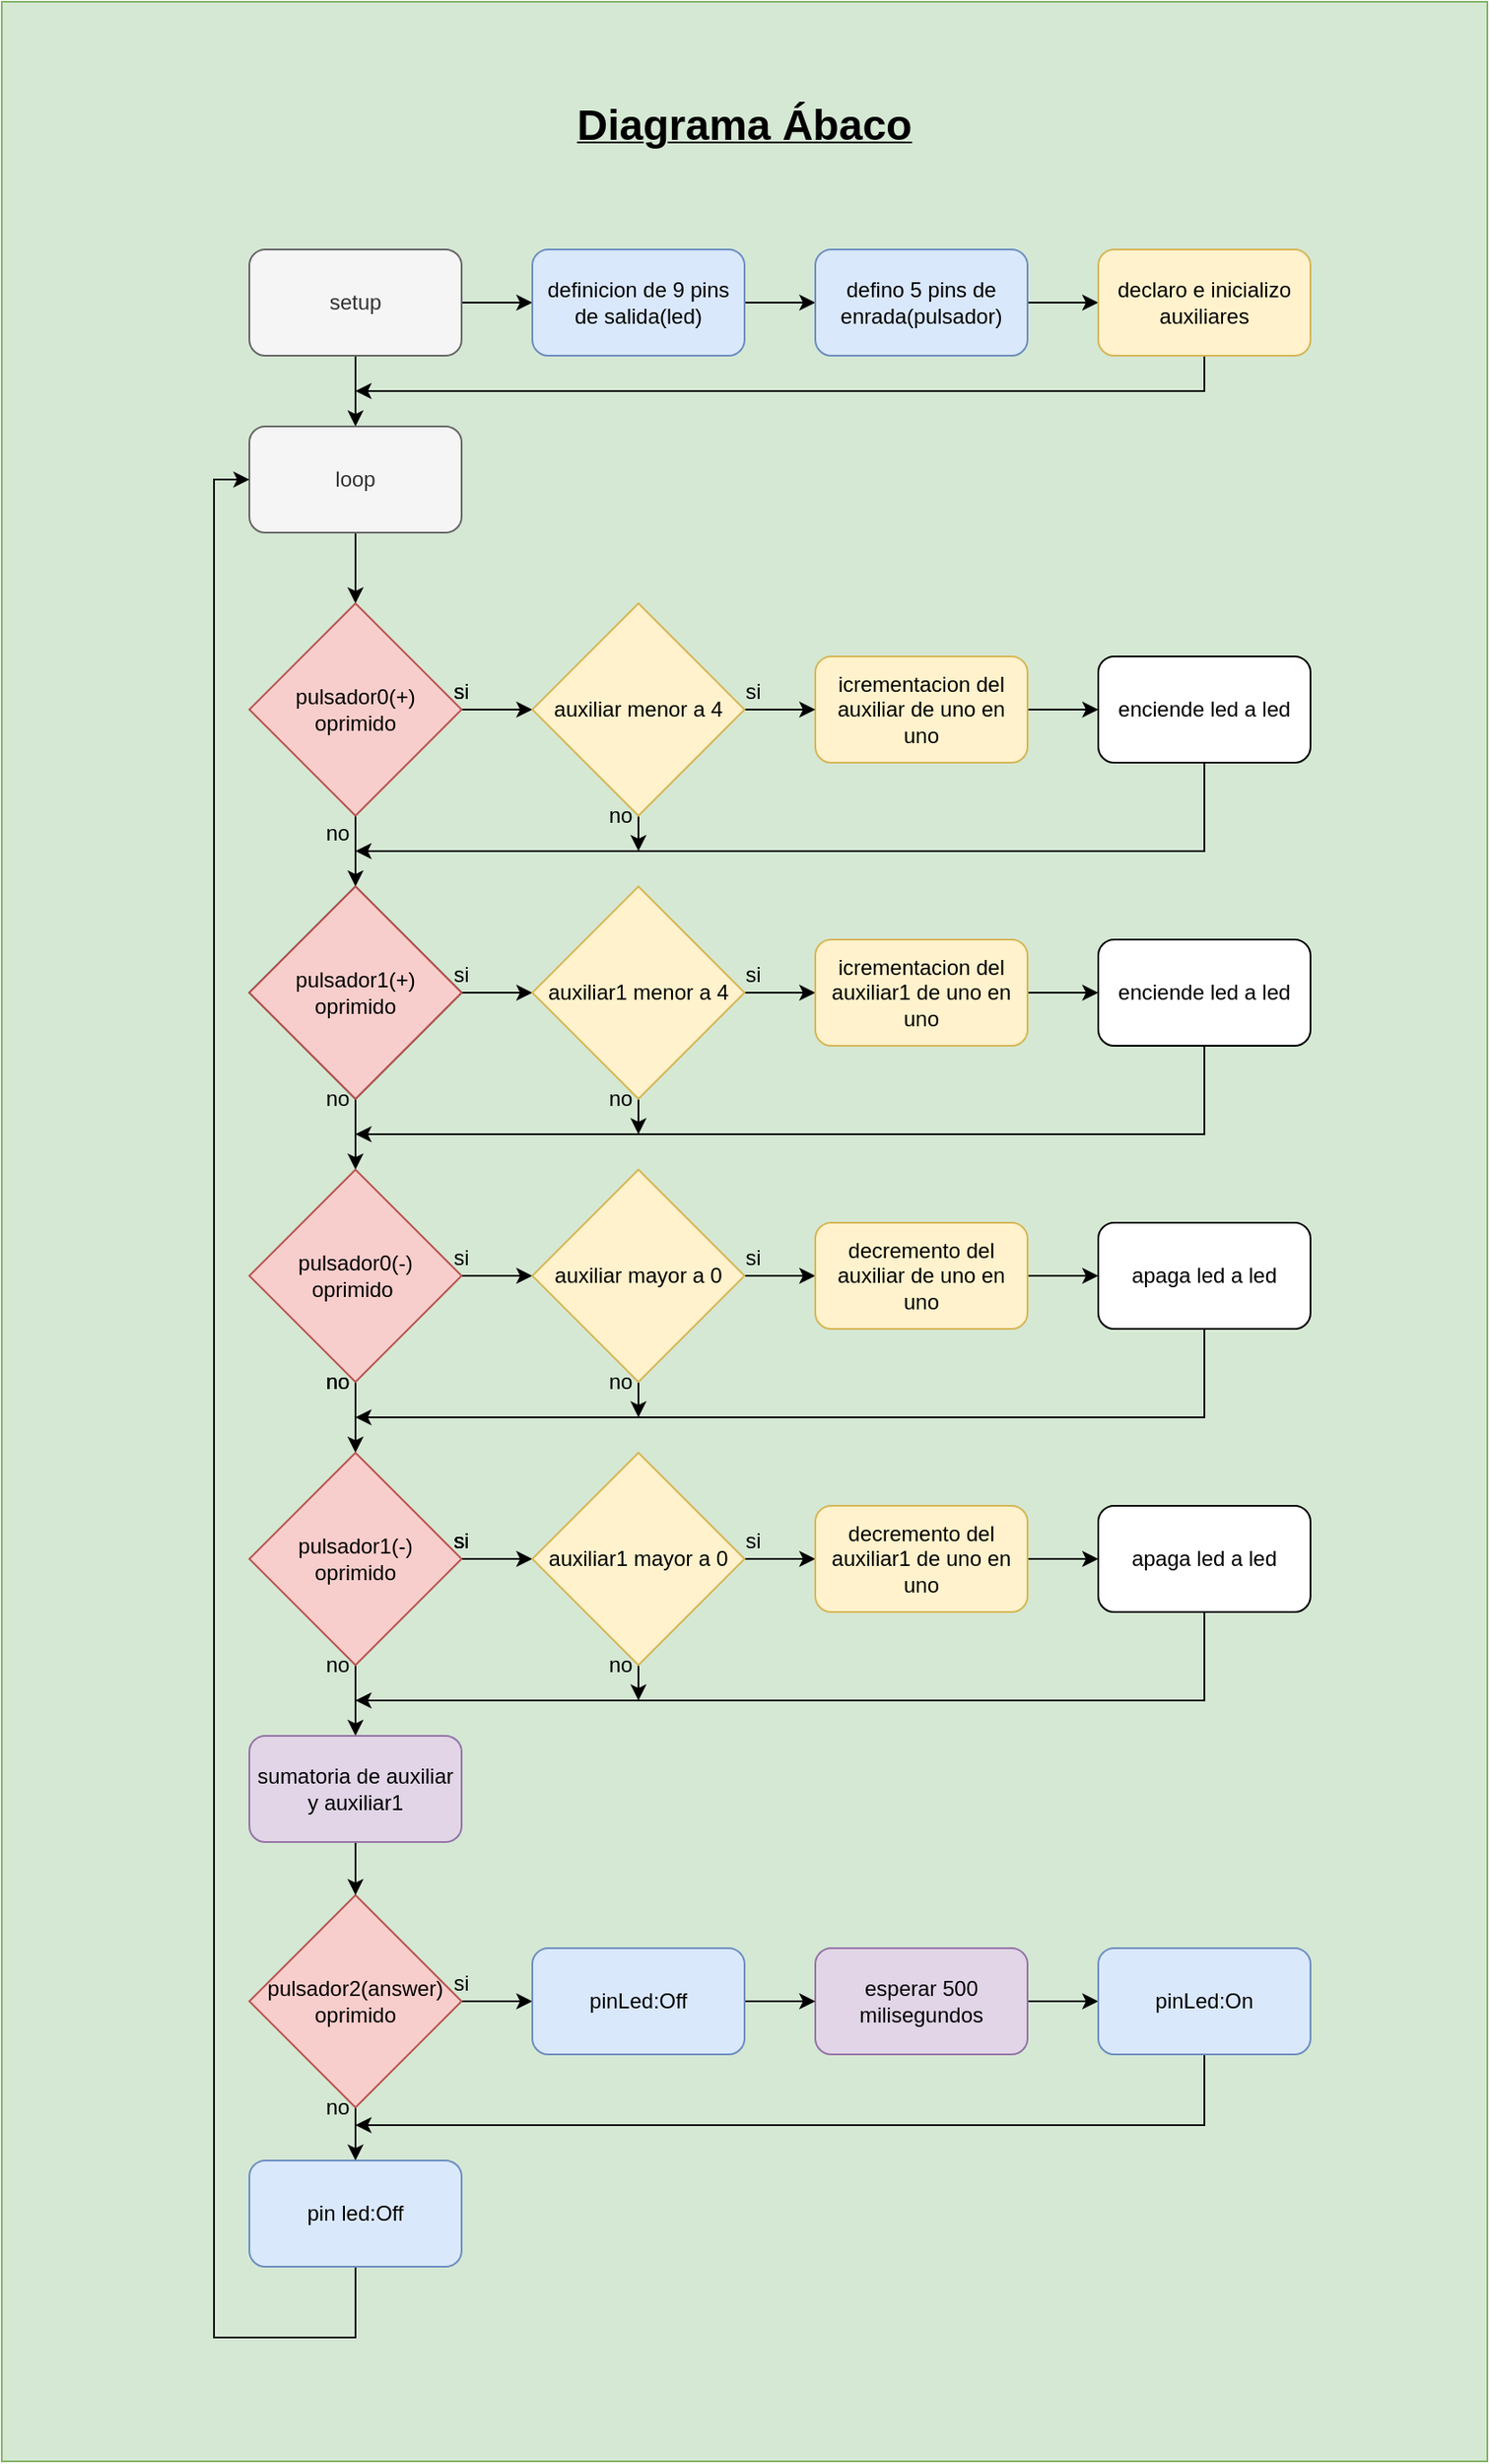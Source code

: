 <mxfile version="13.7.7" type="device"><diagram id="ceV7yZSolqBVKdTICgog" name="Page-1"><mxGraphModel dx="1038" dy="1675" grid="1" gridSize="10" guides="1" tooltips="1" connect="1" arrows="1" fold="1" page="1" pageScale="1" pageWidth="850" pageHeight="1100" math="0" shadow="0"><root><mxCell id="0"/><mxCell id="1" parent="0"/><mxCell id="uMbABZav5rXUACEiNZYS-122" value="" style="rounded=0;whiteSpace=wrap;html=1;fillColor=#d5e8d4;strokeColor=#82b366;" vertex="1" parent="1"><mxGeometry x="20" y="-100" width="840" height="1390" as="geometry"/></mxCell><mxCell id="uMbABZav5rXUACEiNZYS-123" value="" style="edgeStyle=orthogonalEdgeStyle;rounded=0;orthogonalLoop=1;jettySize=auto;html=1;" edge="1" parent="1" source="uMbABZav5rXUACEiNZYS-125" target="uMbABZav5rXUACEiNZYS-129"><mxGeometry relative="1" as="geometry"/></mxCell><mxCell id="uMbABZav5rXUACEiNZYS-124" value="" style="edgeStyle=orthogonalEdgeStyle;rounded=0;orthogonalLoop=1;jettySize=auto;html=1;" edge="1" parent="1" source="uMbABZav5rXUACEiNZYS-125" target="uMbABZav5rXUACEiNZYS-127"><mxGeometry relative="1" as="geometry"/></mxCell><mxCell id="uMbABZav5rXUACEiNZYS-125" value="setup" style="rounded=1;whiteSpace=wrap;html=1;fillColor=#f5f5f5;strokeColor=#666666;fontColor=#333333;" vertex="1" parent="1"><mxGeometry x="160" y="40" width="120" height="60" as="geometry"/></mxCell><mxCell id="uMbABZav5rXUACEiNZYS-126" value="" style="edgeStyle=orthogonalEdgeStyle;rounded=0;orthogonalLoop=1;jettySize=auto;html=1;" edge="1" parent="1" source="uMbABZav5rXUACEiNZYS-127" target="uMbABZav5rXUACEiNZYS-134"><mxGeometry relative="1" as="geometry"/></mxCell><mxCell id="uMbABZav5rXUACEiNZYS-127" value="loop" style="rounded=1;whiteSpace=wrap;html=1;fillColor=#f5f5f5;strokeColor=#666666;fontColor=#333333;" vertex="1" parent="1"><mxGeometry x="160" y="140" width="120" height="60" as="geometry"/></mxCell><mxCell id="uMbABZav5rXUACEiNZYS-128" value="" style="edgeStyle=orthogonalEdgeStyle;rounded=0;orthogonalLoop=1;jettySize=auto;html=1;" edge="1" parent="1" source="uMbABZav5rXUACEiNZYS-129" target="uMbABZav5rXUACEiNZYS-131"><mxGeometry relative="1" as="geometry"/></mxCell><mxCell id="uMbABZav5rXUACEiNZYS-129" value="definicion de 9 pins de salida(led)" style="rounded=1;whiteSpace=wrap;html=1;fillColor=#dae8fc;strokeColor=#6c8ebf;" vertex="1" parent="1"><mxGeometry x="320" y="40" width="120" height="60" as="geometry"/></mxCell><mxCell id="uMbABZav5rXUACEiNZYS-130" value="" style="edgeStyle=orthogonalEdgeStyle;rounded=0;orthogonalLoop=1;jettySize=auto;html=1;" edge="1" parent="1" source="uMbABZav5rXUACEiNZYS-131" target="uMbABZav5rXUACEiNZYS-203"><mxGeometry relative="1" as="geometry"/></mxCell><mxCell id="uMbABZav5rXUACEiNZYS-131" value="defino 5 pins de enrada(pulsador)" style="rounded=1;whiteSpace=wrap;html=1;fillColor=#dae8fc;strokeColor=#6c8ebf;" vertex="1" parent="1"><mxGeometry x="480" y="40" width="120" height="60" as="geometry"/></mxCell><mxCell id="uMbABZav5rXUACEiNZYS-132" value="" style="edgeStyle=orthogonalEdgeStyle;rounded=0;orthogonalLoop=1;jettySize=auto;html=1;" edge="1" parent="1" source="uMbABZav5rXUACEiNZYS-134" target="uMbABZav5rXUACEiNZYS-149"><mxGeometry relative="1" as="geometry"/></mxCell><mxCell id="uMbABZav5rXUACEiNZYS-133" value="" style="edgeStyle=orthogonalEdgeStyle;rounded=0;orthogonalLoop=1;jettySize=auto;html=1;" edge="1" parent="1" source="uMbABZav5rXUACEiNZYS-134" target="uMbABZav5rXUACEiNZYS-136"><mxGeometry relative="1" as="geometry"/></mxCell><mxCell id="uMbABZav5rXUACEiNZYS-134" value="&lt;div&gt;pulsador0(+) &lt;br&gt;&lt;/div&gt;&lt;div&gt;oprimido &lt;/div&gt;" style="rhombus;whiteSpace=wrap;html=1;fillColor=#f8cecc;strokeColor=#b85450;" vertex="1" parent="1"><mxGeometry x="160" y="240" width="120" height="120" as="geometry"/></mxCell><mxCell id="uMbABZav5rXUACEiNZYS-135" value="" style="edgeStyle=orthogonalEdgeStyle;rounded=0;orthogonalLoop=1;jettySize=auto;html=1;" edge="1" parent="1" source="uMbABZav5rXUACEiNZYS-136" target="uMbABZav5rXUACEiNZYS-139"><mxGeometry relative="1" as="geometry"/></mxCell><mxCell id="uMbABZav5rXUACEiNZYS-136" value="&lt;div&gt;pulsador1(+)&lt;/div&gt;&lt;div&gt;oprimido &lt;/div&gt;" style="rhombus;whiteSpace=wrap;html=1;" vertex="1" parent="1"><mxGeometry x="160" y="400" width="120" height="120" as="geometry"/></mxCell><mxCell id="uMbABZav5rXUACEiNZYS-137" value="" style="edgeStyle=orthogonalEdgeStyle;rounded=0;orthogonalLoop=1;jettySize=auto;html=1;" edge="1" parent="1" source="uMbABZav5rXUACEiNZYS-139" target="uMbABZav5rXUACEiNZYS-142"><mxGeometry relative="1" as="geometry"/></mxCell><mxCell id="uMbABZav5rXUACEiNZYS-138" value="" style="edgeStyle=orthogonalEdgeStyle;rounded=0;orthogonalLoop=1;jettySize=auto;html=1;" edge="1" parent="1" source="uMbABZav5rXUACEiNZYS-139" target="uMbABZav5rXUACEiNZYS-168"><mxGeometry relative="1" as="geometry"/></mxCell><mxCell id="uMbABZav5rXUACEiNZYS-139" value="&lt;div&gt;pulsador0(-)&lt;/div&gt;&lt;div&gt;oprimido&amp;nbsp; &lt;/div&gt;" style="rhombus;whiteSpace=wrap;html=1;fillColor=#f8cecc;strokeColor=#b85450;" vertex="1" parent="1"><mxGeometry x="160" y="560" width="120" height="120" as="geometry"/></mxCell><mxCell id="uMbABZav5rXUACEiNZYS-140" value="" style="edgeStyle=orthogonalEdgeStyle;rounded=0;orthogonalLoop=1;jettySize=auto;html=1;" edge="1" parent="1" source="uMbABZav5rXUACEiNZYS-142" target="uMbABZav5rXUACEiNZYS-175"><mxGeometry relative="1" as="geometry"/></mxCell><mxCell id="uMbABZav5rXUACEiNZYS-141" value="" style="edgeStyle=orthogonalEdgeStyle;rounded=0;orthogonalLoop=1;jettySize=auto;html=1;" edge="1" parent="1" source="uMbABZav5rXUACEiNZYS-142" target="uMbABZav5rXUACEiNZYS-205"><mxGeometry relative="1" as="geometry"/></mxCell><mxCell id="uMbABZav5rXUACEiNZYS-142" value="&lt;div&gt;pulsador1(-)&lt;/div&gt;&lt;div&gt;oprimido&lt;br&gt; &lt;/div&gt;" style="rhombus;whiteSpace=wrap;html=1;fillColor=#f8cecc;strokeColor=#b85450;" vertex="1" parent="1"><mxGeometry x="160" y="720" width="120" height="120" as="geometry"/></mxCell><mxCell id="uMbABZav5rXUACEiNZYS-143" value="" style="edgeStyle=orthogonalEdgeStyle;rounded=0;orthogonalLoop=1;jettySize=auto;html=1;" edge="1" parent="1" source="uMbABZav5rXUACEiNZYS-144" target="uMbABZav5rXUACEiNZYS-146"><mxGeometry relative="1" as="geometry"/></mxCell><mxCell id="uMbABZav5rXUACEiNZYS-144" value="icrementacion del auxiliar de uno en uno" style="rounded=1;whiteSpace=wrap;html=1;fillColor=#fff2cc;strokeColor=#d6b656;" vertex="1" parent="1"><mxGeometry x="480" y="270" width="120" height="60" as="geometry"/></mxCell><mxCell id="uMbABZav5rXUACEiNZYS-145" style="edgeStyle=orthogonalEdgeStyle;rounded=0;orthogonalLoop=1;jettySize=auto;html=1;" edge="1" parent="1" source="uMbABZav5rXUACEiNZYS-146"><mxGeometry relative="1" as="geometry"><mxPoint x="220" y="380" as="targetPoint"/><Array as="points"><mxPoint x="700" y="380"/></Array></mxGeometry></mxCell><mxCell id="uMbABZav5rXUACEiNZYS-146" value="enciende led a led " style="rounded=1;whiteSpace=wrap;html=1;" vertex="1" parent="1"><mxGeometry x="640" y="270" width="120" height="60" as="geometry"/></mxCell><mxCell id="uMbABZav5rXUACEiNZYS-147" value="" style="edgeStyle=orthogonalEdgeStyle;rounded=0;orthogonalLoop=1;jettySize=auto;html=1;" edge="1" parent="1" source="uMbABZav5rXUACEiNZYS-149" target="uMbABZav5rXUACEiNZYS-144"><mxGeometry relative="1" as="geometry"/></mxCell><mxCell id="uMbABZav5rXUACEiNZYS-148" style="edgeStyle=orthogonalEdgeStyle;rounded=0;orthogonalLoop=1;jettySize=auto;html=1;" edge="1" parent="1" source="uMbABZav5rXUACEiNZYS-149"><mxGeometry relative="1" as="geometry"><mxPoint x="380" y="380" as="targetPoint"/></mxGeometry></mxCell><mxCell id="uMbABZav5rXUACEiNZYS-149" value="auxiliar menor a 4" style="rhombus;whiteSpace=wrap;html=1;fillColor=#fff2cc;strokeColor=#d6b656;" vertex="1" parent="1"><mxGeometry x="320" y="240" width="120" height="120" as="geometry"/></mxCell><mxCell id="uMbABZav5rXUACEiNZYS-150" value="" style="edgeStyle=orthogonalEdgeStyle;rounded=0;orthogonalLoop=1;jettySize=auto;html=1;" edge="1" parent="1" source="uMbABZav5rXUACEiNZYS-151" target="uMbABZav5rXUACEiNZYS-154"><mxGeometry relative="1" as="geometry"/></mxCell><mxCell id="uMbABZav5rXUACEiNZYS-151" value="&lt;div&gt;pulsador1(+)&lt;/div&gt;&lt;div&gt;oprimido &lt;/div&gt;" style="rhombus;whiteSpace=wrap;html=1;fillColor=#f8cecc;strokeColor=#b85450;" vertex="1" parent="1"><mxGeometry x="160" y="400" width="120" height="120" as="geometry"/></mxCell><mxCell id="uMbABZav5rXUACEiNZYS-152" value="" style="edgeStyle=orthogonalEdgeStyle;rounded=0;orthogonalLoop=1;jettySize=auto;html=1;" edge="1" parent="1" source="uMbABZav5rXUACEiNZYS-154" target="uMbABZav5rXUACEiNZYS-156"><mxGeometry relative="1" as="geometry"/></mxCell><mxCell id="uMbABZav5rXUACEiNZYS-153" style="edgeStyle=orthogonalEdgeStyle;rounded=0;orthogonalLoop=1;jettySize=auto;html=1;" edge="1" parent="1" source="uMbABZav5rXUACEiNZYS-154"><mxGeometry relative="1" as="geometry"><mxPoint x="380" y="540" as="targetPoint"/></mxGeometry></mxCell><mxCell id="uMbABZav5rXUACEiNZYS-154" value="auxiliar1 menor a 4" style="rhombus;whiteSpace=wrap;html=1;fillColor=#fff2cc;strokeColor=#d6b656;" vertex="1" parent="1"><mxGeometry x="320" y="400" width="120" height="120" as="geometry"/></mxCell><mxCell id="uMbABZav5rXUACEiNZYS-155" value="" style="edgeStyle=orthogonalEdgeStyle;rounded=0;orthogonalLoop=1;jettySize=auto;html=1;" edge="1" parent="1" source="uMbABZav5rXUACEiNZYS-156" target="uMbABZav5rXUACEiNZYS-158"><mxGeometry relative="1" as="geometry"/></mxCell><mxCell id="uMbABZav5rXUACEiNZYS-156" value="icrementacion del auxiliar1 de uno en uno" style="rounded=1;whiteSpace=wrap;html=1;fillColor=#fff2cc;strokeColor=#d6b656;" vertex="1" parent="1"><mxGeometry x="480" y="430" width="120" height="60" as="geometry"/></mxCell><mxCell id="uMbABZav5rXUACEiNZYS-157" style="edgeStyle=orthogonalEdgeStyle;rounded=0;orthogonalLoop=1;jettySize=auto;html=1;" edge="1" parent="1" source="uMbABZav5rXUACEiNZYS-158"><mxGeometry relative="1" as="geometry"><mxPoint x="220" y="540" as="targetPoint"/><Array as="points"><mxPoint x="700" y="540"/><mxPoint x="230" y="540"/></Array></mxGeometry></mxCell><mxCell id="uMbABZav5rXUACEiNZYS-158" value="enciende led a led" style="rounded=1;whiteSpace=wrap;html=1;" vertex="1" parent="1"><mxGeometry x="640" y="430" width="120" height="60" as="geometry"/></mxCell><mxCell id="uMbABZav5rXUACEiNZYS-159" value="si" style="text;html=1;strokeColor=none;fillColor=none;align=center;verticalAlign=middle;whiteSpace=wrap;rounded=0;" vertex="1" parent="1"><mxGeometry x="260" y="280" width="40" height="20" as="geometry"/></mxCell><mxCell id="uMbABZav5rXUACEiNZYS-160" value="si" style="text;html=1;strokeColor=none;fillColor=none;align=center;verticalAlign=middle;whiteSpace=wrap;rounded=0;" vertex="1" parent="1"><mxGeometry x="425" y="280" width="40" height="20" as="geometry"/></mxCell><mxCell id="uMbABZav5rXUACEiNZYS-161" value="si" style="text;html=1;strokeColor=none;fillColor=none;align=center;verticalAlign=middle;whiteSpace=wrap;rounded=0;" vertex="1" parent="1"><mxGeometry x="260" y="440" width="40" height="20" as="geometry"/></mxCell><mxCell id="uMbABZav5rXUACEiNZYS-162" value="si" style="text;html=1;strokeColor=none;fillColor=none;align=center;verticalAlign=middle;whiteSpace=wrap;rounded=0;" vertex="1" parent="1"><mxGeometry x="425" y="440" width="40" height="20" as="geometry"/></mxCell><mxCell id="uMbABZav5rXUACEiNZYS-163" value="si" style="text;html=1;strokeColor=none;fillColor=none;align=center;verticalAlign=middle;whiteSpace=wrap;rounded=0;" vertex="1" parent="1"><mxGeometry x="260" y="280" width="40" height="20" as="geometry"/></mxCell><mxCell id="uMbABZav5rXUACEiNZYS-164" value="no" style="text;html=1;strokeColor=none;fillColor=none;align=center;verticalAlign=middle;whiteSpace=wrap;rounded=0;" vertex="1" parent="1"><mxGeometry x="350" y="350" width="40" height="20" as="geometry"/></mxCell><mxCell id="uMbABZav5rXUACEiNZYS-165" value="no" style="text;html=1;strokeColor=none;fillColor=none;align=center;verticalAlign=middle;whiteSpace=wrap;rounded=0;" vertex="1" parent="1"><mxGeometry x="190" y="360" width="40" height="20" as="geometry"/></mxCell><mxCell id="uMbABZav5rXUACEiNZYS-166" value="" style="edgeStyle=orthogonalEdgeStyle;rounded=0;orthogonalLoop=1;jettySize=auto;html=1;" edge="1" parent="1" source="uMbABZav5rXUACEiNZYS-168" target="uMbABZav5rXUACEiNZYS-170"><mxGeometry relative="1" as="geometry"/></mxCell><mxCell id="uMbABZav5rXUACEiNZYS-167" style="edgeStyle=orthogonalEdgeStyle;rounded=0;orthogonalLoop=1;jettySize=auto;html=1;" edge="1" parent="1" source="uMbABZav5rXUACEiNZYS-168"><mxGeometry relative="1" as="geometry"><mxPoint x="380" y="700" as="targetPoint"/></mxGeometry></mxCell><mxCell id="uMbABZav5rXUACEiNZYS-168" value="auxiliar mayor a 0" style="rhombus;whiteSpace=wrap;html=1;fillColor=#fff2cc;strokeColor=#d6b656;" vertex="1" parent="1"><mxGeometry x="320" y="560" width="120" height="120" as="geometry"/></mxCell><mxCell id="uMbABZav5rXUACEiNZYS-169" value="" style="edgeStyle=orthogonalEdgeStyle;rounded=0;orthogonalLoop=1;jettySize=auto;html=1;" edge="1" parent="1" source="uMbABZav5rXUACEiNZYS-170" target="uMbABZav5rXUACEiNZYS-172"><mxGeometry relative="1" as="geometry"/></mxCell><mxCell id="uMbABZav5rXUACEiNZYS-170" value="decremento del auxiliar de uno en uno" style="rounded=1;whiteSpace=wrap;html=1;fillColor=#fff2cc;strokeColor=#d6b656;" vertex="1" parent="1"><mxGeometry x="480" y="590" width="120" height="60" as="geometry"/></mxCell><mxCell id="uMbABZav5rXUACEiNZYS-171" style="edgeStyle=orthogonalEdgeStyle;rounded=0;orthogonalLoop=1;jettySize=auto;html=1;" edge="1" parent="1" source="uMbABZav5rXUACEiNZYS-172"><mxGeometry relative="1" as="geometry"><mxPoint x="220" y="700" as="targetPoint"/><Array as="points"><mxPoint x="700" y="700"/><mxPoint x="220" y="700"/></Array></mxGeometry></mxCell><mxCell id="uMbABZav5rXUACEiNZYS-172" value="&lt;div&gt;&lt;br&gt;&lt;/div&gt;&lt;div&gt;apaga led a led&lt;br&gt;&lt;/div&gt;&lt;div&gt;&lt;br&gt;&lt;/div&gt;" style="rounded=1;whiteSpace=wrap;html=1;" vertex="1" parent="1"><mxGeometry x="640" y="590" width="120" height="60" as="geometry"/></mxCell><mxCell id="uMbABZav5rXUACEiNZYS-173" value="" style="edgeStyle=orthogonalEdgeStyle;rounded=0;orthogonalLoop=1;jettySize=auto;html=1;" edge="1" parent="1" source="uMbABZav5rXUACEiNZYS-175" target="uMbABZav5rXUACEiNZYS-177"><mxGeometry relative="1" as="geometry"/></mxCell><mxCell id="uMbABZav5rXUACEiNZYS-174" style="edgeStyle=orthogonalEdgeStyle;rounded=0;orthogonalLoop=1;jettySize=auto;html=1;" edge="1" parent="1" source="uMbABZav5rXUACEiNZYS-175"><mxGeometry relative="1" as="geometry"><mxPoint x="380" y="860" as="targetPoint"/></mxGeometry></mxCell><mxCell id="uMbABZav5rXUACEiNZYS-175" value="auxiliar1 mayor a 0" style="rhombus;whiteSpace=wrap;html=1;fillColor=#fff2cc;strokeColor=#d6b656;" vertex="1" parent="1"><mxGeometry x="320" y="720" width="120" height="120" as="geometry"/></mxCell><mxCell id="uMbABZav5rXUACEiNZYS-176" value="" style="edgeStyle=orthogonalEdgeStyle;rounded=0;orthogonalLoop=1;jettySize=auto;html=1;" edge="1" parent="1" source="uMbABZav5rXUACEiNZYS-177" target="uMbABZav5rXUACEiNZYS-179"><mxGeometry relative="1" as="geometry"/></mxCell><mxCell id="uMbABZav5rXUACEiNZYS-177" value="decremento del auxiliar1 de uno en uno" style="rounded=1;whiteSpace=wrap;html=1;fillColor=#fff2cc;strokeColor=#d6b656;" vertex="1" parent="1"><mxGeometry x="480" y="750" width="120" height="60" as="geometry"/></mxCell><mxCell id="uMbABZav5rXUACEiNZYS-178" style="edgeStyle=orthogonalEdgeStyle;rounded=0;orthogonalLoop=1;jettySize=auto;html=1;" edge="1" parent="1" source="uMbABZav5rXUACEiNZYS-179"><mxGeometry relative="1" as="geometry"><mxPoint x="220" y="860" as="targetPoint"/><Array as="points"><mxPoint x="700" y="860"/></Array></mxGeometry></mxCell><mxCell id="uMbABZav5rXUACEiNZYS-179" value="&lt;div&gt;&lt;br&gt;&lt;/div&gt;&lt;div&gt;apaga led a led&lt;br&gt;&lt;/div&gt;&lt;div&gt;&lt;br&gt;&lt;/div&gt;" style="rounded=1;whiteSpace=wrap;html=1;" vertex="1" parent="1"><mxGeometry x="640" y="750" width="120" height="60" as="geometry"/></mxCell><mxCell id="uMbABZav5rXUACEiNZYS-180" value="no" style="text;html=1;strokeColor=none;fillColor=none;align=center;verticalAlign=middle;whiteSpace=wrap;rounded=0;" vertex="1" parent="1"><mxGeometry x="190" y="510" width="40" height="20" as="geometry"/></mxCell><mxCell id="uMbABZav5rXUACEiNZYS-181" value="no" style="text;html=1;strokeColor=none;fillColor=none;align=center;verticalAlign=middle;whiteSpace=wrap;rounded=0;" vertex="1" parent="1"><mxGeometry x="350" y="510" width="40" height="20" as="geometry"/></mxCell><mxCell id="uMbABZav5rXUACEiNZYS-182" value="si" style="text;html=1;strokeColor=none;fillColor=none;align=center;verticalAlign=middle;whiteSpace=wrap;rounded=0;" vertex="1" parent="1"><mxGeometry x="425" y="600" width="40" height="20" as="geometry"/></mxCell><mxCell id="uMbABZav5rXUACEiNZYS-183" value="no" style="text;html=1;strokeColor=none;fillColor=none;align=center;verticalAlign=middle;whiteSpace=wrap;rounded=0;" vertex="1" parent="1"><mxGeometry x="190" y="670" width="40" height="20" as="geometry"/></mxCell><mxCell id="uMbABZav5rXUACEiNZYS-184" value="no" style="text;html=1;strokeColor=none;fillColor=none;align=center;verticalAlign=middle;whiteSpace=wrap;rounded=0;" vertex="1" parent="1"><mxGeometry x="190" y="670" width="40" height="20" as="geometry"/></mxCell><mxCell id="uMbABZav5rXUACEiNZYS-185" value="" style="edgeStyle=orthogonalEdgeStyle;rounded=0;orthogonalLoop=1;jettySize=auto;html=1;" edge="1" parent="1" source="uMbABZav5rXUACEiNZYS-187" target="uMbABZav5rXUACEiNZYS-198"><mxGeometry relative="1" as="geometry"/></mxCell><mxCell id="uMbABZav5rXUACEiNZYS-186" value="" style="edgeStyle=orthogonalEdgeStyle;rounded=0;orthogonalLoop=1;jettySize=auto;html=1;" edge="1" parent="1" source="uMbABZav5rXUACEiNZYS-187" target="uMbABZav5rXUACEiNZYS-194"><mxGeometry relative="1" as="geometry"/></mxCell><mxCell id="uMbABZav5rXUACEiNZYS-187" value="&lt;div&gt;pulsador2(answer)&lt;/div&gt;&lt;div&gt;oprimido&lt;br&gt; &lt;/div&gt;" style="rhombus;whiteSpace=wrap;html=1;fillColor=#f8cecc;strokeColor=#b85450;" vertex="1" parent="1"><mxGeometry x="160" y="970" width="120" height="120" as="geometry"/></mxCell><mxCell id="uMbABZav5rXUACEiNZYS-188" value="si" style="text;html=1;strokeColor=none;fillColor=none;align=center;verticalAlign=middle;whiteSpace=wrap;rounded=0;" vertex="1" parent="1"><mxGeometry x="260" y="600" width="40" height="20" as="geometry"/></mxCell><mxCell id="uMbABZav5rXUACEiNZYS-189" value="si" style="text;html=1;strokeColor=none;fillColor=none;align=center;verticalAlign=middle;whiteSpace=wrap;rounded=0;" vertex="1" parent="1"><mxGeometry x="260" y="760" width="40" height="20" as="geometry"/></mxCell><mxCell id="uMbABZav5rXUACEiNZYS-190" value="si" style="text;html=1;strokeColor=none;fillColor=none;align=center;verticalAlign=middle;whiteSpace=wrap;rounded=0;" vertex="1" parent="1"><mxGeometry x="425" y="760" width="40" height="20" as="geometry"/></mxCell><mxCell id="uMbABZav5rXUACEiNZYS-191" value="" style="edgeStyle=orthogonalEdgeStyle;rounded=0;orthogonalLoop=1;jettySize=auto;html=1;" edge="1" parent="1" source="uMbABZav5rXUACEiNZYS-192" target="uMbABZav5rXUACEiNZYS-196"><mxGeometry relative="1" as="geometry"/></mxCell><mxCell id="uMbABZav5rXUACEiNZYS-192" value="esperar 500 milisegundos" style="rounded=1;whiteSpace=wrap;html=1;fillColor=#e1d5e7;strokeColor=#9673a6;" vertex="1" parent="1"><mxGeometry x="480" y="1000" width="120" height="60" as="geometry"/></mxCell><mxCell id="uMbABZav5rXUACEiNZYS-193" value="" style="edgeStyle=orthogonalEdgeStyle;rounded=0;orthogonalLoop=1;jettySize=auto;html=1;" edge="1" parent="1" source="uMbABZav5rXUACEiNZYS-194" target="uMbABZav5rXUACEiNZYS-192"><mxGeometry relative="1" as="geometry"/></mxCell><mxCell id="uMbABZav5rXUACEiNZYS-194" value="pinLed:Off" style="rounded=1;whiteSpace=wrap;html=1;fillColor=#dae8fc;strokeColor=#6c8ebf;" vertex="1" parent="1"><mxGeometry x="320" y="1000" width="120" height="60" as="geometry"/></mxCell><mxCell id="uMbABZav5rXUACEiNZYS-195" style="edgeStyle=orthogonalEdgeStyle;rounded=0;orthogonalLoop=1;jettySize=auto;html=1;entryX=0.75;entryY=1;entryDx=0;entryDy=0;" edge="1" parent="1" source="uMbABZav5rXUACEiNZYS-196" target="uMbABZav5rXUACEiNZYS-208"><mxGeometry relative="1" as="geometry"><Array as="points"><mxPoint x="700" y="1100"/></Array></mxGeometry></mxCell><mxCell id="uMbABZav5rXUACEiNZYS-196" value="pinLed:On" style="rounded=1;whiteSpace=wrap;html=1;fillColor=#dae8fc;strokeColor=#6c8ebf;" vertex="1" parent="1"><mxGeometry x="640" y="1000" width="120" height="60" as="geometry"/></mxCell><mxCell id="uMbABZav5rXUACEiNZYS-197" style="edgeStyle=orthogonalEdgeStyle;rounded=0;orthogonalLoop=1;jettySize=auto;html=1;entryX=0;entryY=0.5;entryDx=0;entryDy=0;" edge="1" parent="1" source="uMbABZav5rXUACEiNZYS-198" target="uMbABZav5rXUACEiNZYS-127"><mxGeometry relative="1" as="geometry"><Array as="points"><mxPoint x="220" y="1220"/><mxPoint x="140" y="1220"/><mxPoint x="140" y="170"/></Array></mxGeometry></mxCell><mxCell id="uMbABZav5rXUACEiNZYS-198" value="pin led:Off" style="rounded=1;whiteSpace=wrap;html=1;fillColor=#dae8fc;strokeColor=#6c8ebf;" vertex="1" parent="1"><mxGeometry x="160" y="1120" width="120" height="60" as="geometry"/></mxCell><mxCell id="uMbABZav5rXUACEiNZYS-199" value="si" style="text;html=1;strokeColor=none;fillColor=none;align=center;verticalAlign=middle;whiteSpace=wrap;rounded=0;" vertex="1" parent="1"><mxGeometry x="260" y="760" width="40" height="20" as="geometry"/></mxCell><mxCell id="uMbABZav5rXUACEiNZYS-200" value="si" style="text;html=1;strokeColor=none;fillColor=none;align=center;verticalAlign=middle;whiteSpace=wrap;rounded=0;" vertex="1" parent="1"><mxGeometry x="260" y="760" width="40" height="20" as="geometry"/></mxCell><mxCell id="uMbABZav5rXUACEiNZYS-201" value="no" style="text;html=1;strokeColor=none;fillColor=none;align=center;verticalAlign=middle;whiteSpace=wrap;rounded=0;" vertex="1" parent="1"><mxGeometry x="190" y="830" width="40" height="20" as="geometry"/></mxCell><mxCell id="uMbABZav5rXUACEiNZYS-202" style="edgeStyle=orthogonalEdgeStyle;rounded=0;orthogonalLoop=1;jettySize=auto;html=1;" edge="1" parent="1" source="uMbABZav5rXUACEiNZYS-203"><mxGeometry relative="1" as="geometry"><mxPoint x="220" y="120" as="targetPoint"/><Array as="points"><mxPoint x="700" y="120"/></Array></mxGeometry></mxCell><mxCell id="uMbABZav5rXUACEiNZYS-203" value="&lt;div&gt;declaro e inicializo&lt;/div&gt;&lt;div&gt;auxiliares&lt;br&gt;&lt;/div&gt;" style="whiteSpace=wrap;html=1;rounded=1;fillColor=#fff2cc;strokeColor=#d6b656;" vertex="1" parent="1"><mxGeometry x="640" y="40" width="120" height="60" as="geometry"/></mxCell><mxCell id="uMbABZav5rXUACEiNZYS-204" value="" style="edgeStyle=orthogonalEdgeStyle;rounded=0;orthogonalLoop=1;jettySize=auto;html=1;" edge="1" parent="1" source="uMbABZav5rXUACEiNZYS-205" target="uMbABZav5rXUACEiNZYS-187"><mxGeometry relative="1" as="geometry"/></mxCell><mxCell id="uMbABZav5rXUACEiNZYS-205" value="sumatoria de auxiliar y auxiliar1" style="rounded=1;whiteSpace=wrap;html=1;fillColor=#e1d5e7;strokeColor=#9673a6;" vertex="1" parent="1"><mxGeometry x="160" y="880" width="120" height="60" as="geometry"/></mxCell><mxCell id="uMbABZav5rXUACEiNZYS-206" value="si" style="text;html=1;strokeColor=none;fillColor=none;align=center;verticalAlign=middle;whiteSpace=wrap;rounded=0;" vertex="1" parent="1"><mxGeometry x="260" y="760" width="40" height="20" as="geometry"/></mxCell><mxCell id="uMbABZav5rXUACEiNZYS-207" value="si" style="text;html=1;strokeColor=none;fillColor=none;align=center;verticalAlign=middle;whiteSpace=wrap;rounded=0;" vertex="1" parent="1"><mxGeometry x="260" y="1010" width="40" height="20" as="geometry"/></mxCell><mxCell id="uMbABZav5rXUACEiNZYS-208" value="no" style="text;html=1;strokeColor=none;fillColor=none;align=center;verticalAlign=middle;whiteSpace=wrap;rounded=0;" vertex="1" parent="1"><mxGeometry x="190" y="1080" width="40" height="20" as="geometry"/></mxCell><mxCell id="uMbABZav5rXUACEiNZYS-209" value="no" style="text;html=1;strokeColor=none;fillColor=none;align=center;verticalAlign=middle;whiteSpace=wrap;rounded=0;" vertex="1" parent="1"><mxGeometry x="350" y="670" width="40" height="20" as="geometry"/></mxCell><mxCell id="uMbABZav5rXUACEiNZYS-210" value="no" style="text;html=1;strokeColor=none;fillColor=none;align=center;verticalAlign=middle;whiteSpace=wrap;rounded=0;" vertex="1" parent="1"><mxGeometry x="350" y="830" width="40" height="20" as="geometry"/></mxCell><mxCell id="uMbABZav5rXUACEiNZYS-211" value="&lt;font style=&quot;font-size: 24px&quot;&gt;Diagrama Ábaco&lt;/font&gt;" style="text;html=1;align=center;verticalAlign=middle;whiteSpace=wrap;rounded=0;strokeWidth=24;gradientColor=#ffffff;fontStyle=5" vertex="1" parent="1"><mxGeometry x="205" y="-40" width="470" height="20" as="geometry"/></mxCell></root></mxGraphModel></diagram></mxfile>